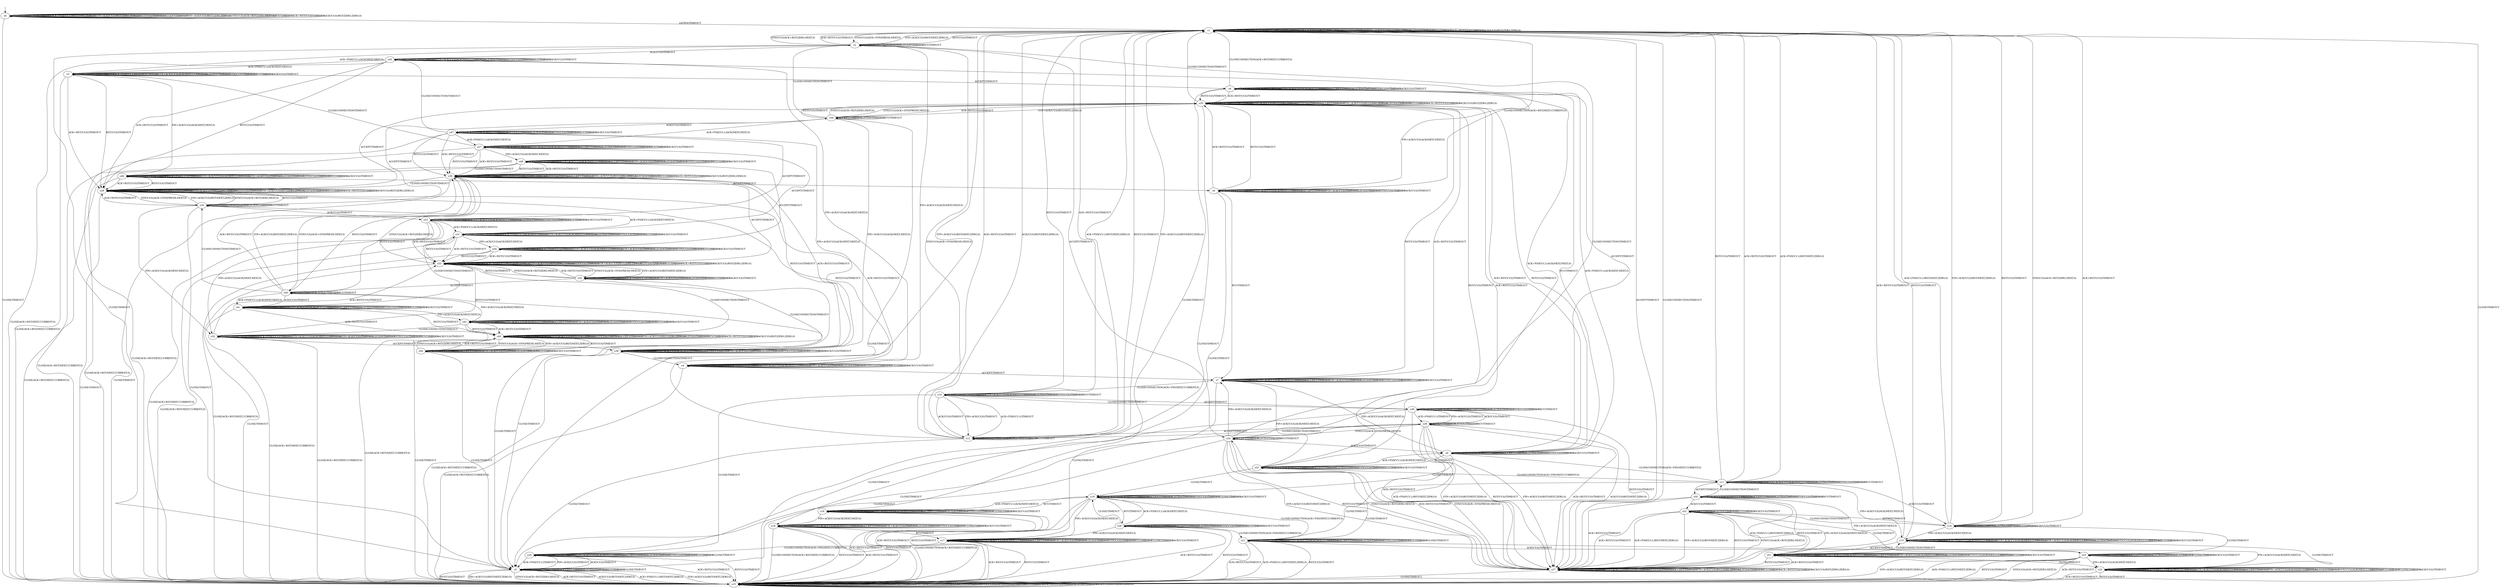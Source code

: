digraph h11 {
s0 [label="s0"];
s1 [label="s1"];
s2 [label="s2"];
s3 [label="s3"];
s4 [label="s4"];
s5 [label="s5"];
s6 [label="s6"];
s7 [label="s7"];
s8 [label="s8"];
s9 [label="s9"];
s10 [label="s10"];
s11 [label="s11"];
s12 [label="s12"];
s13 [label="s13"];
s14 [label="s14"];
s15 [label="s15"];
s16 [label="s16"];
s17 [label="s17"];
s18 [label="s18"];
s19 [label="s19"];
s20 [label="s20"];
s21 [label="s21"];
s22 [label="s22"];
s23 [label="s23"];
s24 [label="s24"];
s25 [label="s25"];
s26 [label="s26"];
s27 [label="s27"];
s28 [label="s28"];
s29 [label="s29"];
s30 [label="s30"];
s31 [label="s31"];
s32 [label="s32"];
s33 [label="s33"];
s34 [label="s34"];
s35 [label="s35"];
s36 [label="s36"];
s37 [label="s37"];
s38 [label="s38"];
s39 [label="s39"];
s40 [label="s40"];
s41 [label="s41"];
s42 [label="s42"];
s43 [label="s43"];
s44 [label="s44"];
s45 [label="s45"];
s46 [label="s46"];
s47 [label="s47"];
s48 [label="s48"];
s49 [label="s49"];
s50 [label="s50"];
s51 [label="s51"];
s52 [label="s52"];
s53 [label="s53"];
s54 [label="s54"];
s0 -> s0 [label="CLOSECONNECTION/TIMEOUT"];
s0 -> s0 [label="ACK+PSH(V,V,1)/RST(ZERO,ZERO,0)"];
s0 -> s0 [label="SYN+ACK(V,V,0)/RST(ZERO,ZERO,0)"];
s0 -> s0 [label="RST(V,V,0)/TIMEOUT"];
s0 -> s0 [label="ACCEPT/TIMEOUT"];
s0 -> s0 [label="FIN+ACK(V,V,0)/RST(ZERO,ZERO,0)"];
s0 -> s1 [label="LISTEN/TIMEOUT"];
s0 -> s0 [label="SYN(V,V,0)/ACK+RST(ZERO,NEXT,0)"];
s0 -> s0 [label="RCV/TIMEOUT"];
s0 -> s0 [label="ACK+RST(V,V,0)/TIMEOUT"];
s0 -> s15 [label="CLOSE/TIMEOUT"];
s0 -> s0 [label="ACK(V,V,0)/RST(ZERO,ZERO,0)"];
s1 -> s1 [label="CLOSECONNECTION/TIMEOUT"];
s1 -> s1 [label="ACK+PSH(V,V,1)/RST(ZERO,ZERO,0)"];
s1 -> s1 [label="SYN+ACK(V,V,0)/RST(ZERO,ZERO,0)"];
s1 -> s1 [label="RST(V,V,0)/TIMEOUT"];
s1 -> s27 [label="ACCEPT/TIMEOUT"];
s1 -> s1 [label="FIN+ACK(V,V,0)/RST(ZERO,ZERO,0)"];
s1 -> s1 [label="LISTEN/TIMEOUT"];
s1 -> s2 [label="SYN(V,V,0)/ACK+SYN(FRESH,NEXT,0)"];
s1 -> s1 [label="RCV/TIMEOUT"];
s1 -> s1 [label="ACK+RST(V,V,0)/TIMEOUT"];
s1 -> s15 [label="CLOSE/TIMEOUT"];
s1 -> s1 [label="ACK(V,V,0)/RST(ZERO,ZERO,0)"];
s2 -> s2 [label="CLOSECONNECTION/TIMEOUT"];
s2 -> s3 [label="ACK+PSH(V,V,1)/ACK(NEXT,NEXT,0)"];
s2 -> s1 [label="SYN+ACK(V,V,0)/RST(NEXT,ZERO,0)"];
s2 -> s1 [label="RST(V,V,0)/TIMEOUT"];
s2 -> s24 [label="ACCEPT/TIMEOUT"];
s2 -> s4 [label="FIN+ACK(V,V,0)/ACK(NEXT,NEXT,0)"];
s2 -> s2 [label="LISTEN/TIMEOUT"];
s2 -> s1 [label="SYN(V,V,0)/ACK+RST(ZERO,NEXT,0)"];
s2 -> s2 [label="RCV/TIMEOUT"];
s2 -> s1 [label="ACK+RST(V,V,0)/TIMEOUT"];
s2 -> s5 [label="CLOSE/TIMEOUT"];
s2 -> s45 [label="ACK(V,V,0)/TIMEOUT"];
s3 -> s3 [label="CLOSECONNECTION/TIMEOUT"];
s3 -> s3 [label="ACK+PSH(V,V,1)/ACK(NEXT,NEXT,0)"];
s3 -> s3 [label="SYN+ACK(V,V,0)/ACK(NEXT,CURRENT,0)"];
s3 -> s29 [label="RST(V,V,0)/TIMEOUT"];
s3 -> s6 [label="ACCEPT/TIMEOUT"];
s3 -> s46 [label="FIN+ACK(V,V,0)/ACK(NEXT,NEXT,0)"];
s3 -> s3 [label="LISTEN/TIMEOUT"];
s3 -> s3 [label="SYN(V,V,0)/TIMEOUT"];
s3 -> s3 [label="RCV/TIMEOUT"];
s3 -> s29 [label="ACK+RST(V,V,0)/TIMEOUT"];
s3 -> s15 [label="CLOSE/ACK+RST(NEXT,CURRENT,0)"];
s3 -> s3 [label="ACK(V,V,0)/TIMEOUT"];
s4 -> s4 [label="CLOSECONNECTION/TIMEOUT"];
s4 -> s4 [label="ACK+PSH(V,V,1)/TIMEOUT"];
s4 -> s4 [label="SYN+ACK(V,V,0)/ACK(NEXT,CURRENT,0)"];
s4 -> s29 [label="RST(V,V,0)/TIMEOUT"];
s4 -> s7 [label="ACCEPT/TIMEOUT"];
s4 -> s4 [label="FIN+ACK(V,V,0)/TIMEOUT"];
s4 -> s4 [label="LISTEN/TIMEOUT"];
s4 -> s4 [label="SYN(V,V,0)/TIMEOUT"];
s4 -> s4 [label="RCV/TIMEOUT"];
s4 -> s29 [label="ACK+RST(V,V,0)/TIMEOUT"];
s4 -> s15 [label="CLOSE/ACK+RST(NEXT,CURRENT,0)"];
s4 -> s4 [label="ACK(V,V,0)/TIMEOUT"];
s5 -> s5 [label="CLOSECONNECTION/TIMEOUT"];
s5 -> s15 [label="ACK+PSH(V,V,1)/RST(NEXT,ZERO,0)"];
s5 -> s15 [label="SYN+ACK(V,V,0)/RST(NEXT,ZERO,0)"];
s5 -> s15 [label="RST(V,V,0)/TIMEOUT"];
s5 -> s5 [label="ACCEPT/TIMEOUT"];
s5 -> s15 [label="FIN+ACK(V,V,0)/RST(NEXT,ZERO,0)"];
s5 -> s5 [label="LISTEN/TIMEOUT"];
s5 -> s15 [label="SYN(V,V,0)/ACK+RST(ZERO,NEXT,0)"];
s5 -> s5 [label="RCV/TIMEOUT"];
s5 -> s15 [label="ACK+RST(V,V,0)/TIMEOUT"];
s5 -> s5 [label="CLOSE/TIMEOUT"];
s5 -> s15 [label="ACK(V,V,0)/RST(NEXT,ZERO,0)"];
s6 -> s1 [label="CLOSECONNECTION/ACK+RST(NEXT,CURRENT,0)"];
s6 -> s6 [label="ACK+PSH(V,V,1)/ACK(NEXT,NEXT,0)"];
s6 -> s6 [label="SYN+ACK(V,V,0)/ACK(NEXT,CURRENT,0)"];
s6 -> s35 [label="RST(V,V,0)/TIMEOUT"];
s6 -> s6 [label="ACCEPT/TIMEOUT"];
s6 -> s8 [label="FIN+ACK(V,V,0)/ACK(NEXT,NEXT,0)"];
s6 -> s6 [label="LISTEN/TIMEOUT"];
s6 -> s6 [label="SYN(V,V,0)/TIMEOUT"];
s6 -> s9 [label="RCV/TIMEOUT"];
s6 -> s35 [label="ACK+RST(V,V,0)/TIMEOUT"];
s6 -> s16 [label="CLOSE/TIMEOUT"];
s6 -> s6 [label="ACK(V,V,0)/TIMEOUT"];
s7 -> s10 [label="CLOSECONNECTION/ACK+FIN(NEXT,CURRENT,0)"];
s7 -> s7 [label="ACK+PSH(V,V,1)/TIMEOUT"];
s7 -> s7 [label="SYN+ACK(V,V,0)/ACK(NEXT,CURRENT,0)"];
s7 -> s35 [label="RST(V,V,0)/TIMEOUT"];
s7 -> s7 [label="ACCEPT/TIMEOUT"];
s7 -> s7 [label="FIN+ACK(V,V,0)/TIMEOUT"];
s7 -> s7 [label="LISTEN/TIMEOUT"];
s7 -> s7 [label="SYN(V,V,0)/TIMEOUT"];
s7 -> s7 [label="RCV/TIMEOUT"];
s7 -> s35 [label="ACK+RST(V,V,0)/TIMEOUT"];
s7 -> s17 [label="CLOSE/TIMEOUT"];
s7 -> s7 [label="ACK(V,V,0)/TIMEOUT"];
s8 -> s1 [label="CLOSECONNECTION/ACK+RST(NEXT,CURRENT,0)"];
s8 -> s8 [label="ACK+PSH(V,V,1)/TIMEOUT"];
s8 -> s8 [label="SYN+ACK(V,V,0)/ACK(NEXT,CURRENT,0)"];
s8 -> s35 [label="RST(V,V,0)/TIMEOUT"];
s8 -> s8 [label="ACCEPT/TIMEOUT"];
s8 -> s8 [label="FIN+ACK(V,V,0)/TIMEOUT"];
s8 -> s8 [label="LISTEN/TIMEOUT"];
s8 -> s8 [label="SYN(V,V,0)/TIMEOUT"];
s8 -> s7 [label="RCV/TIMEOUT"];
s8 -> s35 [label="ACK+RST(V,V,0)/TIMEOUT"];
s8 -> s18 [label="CLOSE/TIMEOUT"];
s8 -> s8 [label="ACK(V,V,0)/TIMEOUT"];
s9 -> s11 [label="CLOSECONNECTION/ACK+FIN(NEXT,CURRENT,0)"];
s9 -> s6 [label="ACK+PSH(V,V,1)/ACK(NEXT,NEXT,0)"];
s9 -> s9 [label="SYN+ACK(V,V,0)/ACK(NEXT,CURRENT,0)"];
s9 -> s35 [label="RST(V,V,0)/TIMEOUT"];
s9 -> s9 [label="ACCEPT/TIMEOUT"];
s9 -> s7 [label="FIN+ACK(V,V,0)/ACK(NEXT,NEXT,0)"];
s9 -> s9 [label="LISTEN/TIMEOUT"];
s9 -> s9 [label="SYN(V,V,0)/TIMEOUT"];
s9 -> s25 [label="RCV/TIMEOUT"];
s9 -> s35 [label="ACK+RST(V,V,0)/TIMEOUT"];
s9 -> s19 [label="CLOSE/TIMEOUT"];
s9 -> s9 [label="ACK(V,V,0)/TIMEOUT"];
s10 -> s10 [label="CLOSECONNECTION/TIMEOUT"];
s10 -> s12 [label="ACK+PSH(V,V,1)/TIMEOUT"];
s10 -> s10 [label="SYN+ACK(V,V,0)/ACK(NEXT,CURRENT,0)"];
s10 -> s1 [label="RST(V,V,0)/TIMEOUT"];
s10 -> s49 [label="ACCEPT/TIMEOUT"];
s10 -> s12 [label="FIN+ACK(V,V,0)/TIMEOUT"];
s10 -> s10 [label="LISTEN/TIMEOUT"];
s10 -> s10 [label="SYN(V,V,0)/TIMEOUT"];
s10 -> s10 [label="RCV/TIMEOUT"];
s10 -> s1 [label="ACK+RST(V,V,0)/TIMEOUT"];
s10 -> s20 [label="CLOSE/TIMEOUT"];
s10 -> s12 [label="ACK(V,V,0)/TIMEOUT"];
s11 -> s11 [label="CLOSECONNECTION/TIMEOUT"];
s11 -> s1 [label="ACK+PSH(V,V,1)/RST(NEXT,ZERO,0)"];
s11 -> s11 [label="SYN+ACK(V,V,0)/ACK(NEXT,CURRENT,0)"];
s11 -> s1 [label="RST(V,V,0)/TIMEOUT"];
s11 -> s50 [label="ACCEPT/TIMEOUT"];
s11 -> s13 [label="FIN+ACK(V,V,0)/ACK(NEXT,NEXT,0)"];
s11 -> s11 [label="LISTEN/TIMEOUT"];
s11 -> s11 [label="SYN(V,V,0)/TIMEOUT"];
s11 -> s11 [label="RCV/TIMEOUT"];
s11 -> s1 [label="ACK+RST(V,V,0)/TIMEOUT"];
s11 -> s21 [label="CLOSE/TIMEOUT"];
s11 -> s14 [label="ACK(V,V,0)/TIMEOUT"];
s12 -> s12 [label="CLOSECONNECTION/TIMEOUT"];
s12 -> s1 [label="ACK+PSH(V,V,1)/RST(NEXT,ZERO,0)"];
s12 -> s1 [label="SYN+ACK(V,V,0)/RST(NEXT,ZERO,0)"];
s12 -> s1 [label="RST(V,V,0)/TIMEOUT"];
s12 -> s28 [label="ACCEPT/TIMEOUT"];
s12 -> s1 [label="FIN+ACK(V,V,0)/RST(NEXT,ZERO,0)"];
s12 -> s12 [label="LISTEN/TIMEOUT"];
s12 -> s2 [label="SYN(V,V,0)/ACK+SYN(FRESH,NEXT,0)"];
s12 -> s12 [label="RCV/TIMEOUT"];
s12 -> s1 [label="ACK+RST(V,V,0)/TIMEOUT"];
s12 -> s5 [label="CLOSE/TIMEOUT"];
s12 -> s1 [label="ACK(V,V,0)/RST(NEXT,ZERO,0)"];
s13 -> s13 [label="CLOSECONNECTION/TIMEOUT"];
s13 -> s13 [label="ACK+PSH(V,V,1)/ACK(NEXT,CURRENT,0)"];
s13 -> s13 [label="SYN+ACK(V,V,0)/ACK(NEXT,CURRENT,0)"];
s13 -> s1 [label="RST(V,V,0)/TIMEOUT"];
s13 -> s51 [label="ACCEPT/TIMEOUT"];
s13 -> s13 [label="FIN+ACK(V,V,0)/ACK(NEXT,CURRENT,0)"];
s13 -> s13 [label="LISTEN/TIMEOUT"];
s13 -> s13 [label="SYN(V,V,0)/ACK(NEXT,CURRENT,0)"];
s13 -> s13 [label="RCV/TIMEOUT"];
s13 -> s1 [label="ACK+RST(V,V,0)/TIMEOUT"];
s13 -> s22 [label="CLOSE/TIMEOUT"];
s13 -> s13 [label="ACK(V,V,0)/TIMEOUT"];
s14 -> s14 [label="CLOSECONNECTION/TIMEOUT"];
s14 -> s1 [label="ACK+PSH(V,V,1)/RST(NEXT,ZERO,0)"];
s14 -> s1 [label="SYN+ACK(V,V,0)/RST(NEXT,ZERO,0)"];
s14 -> s1 [label="RST(V,V,0)/TIMEOUT"];
s14 -> s52 [label="ACCEPT/TIMEOUT"];
s14 -> s13 [label="FIN+ACK(V,V,0)/ACK(NEXT,NEXT,0)"];
s14 -> s14 [label="LISTEN/TIMEOUT"];
s14 -> s1 [label="SYN(V,V,0)/ACK+RST(ZERO,NEXT,0)"];
s14 -> s14 [label="RCV/TIMEOUT"];
s14 -> s1 [label="ACK+RST(V,V,0)/TIMEOUT"];
s14 -> s23 [label="CLOSE/TIMEOUT"];
s14 -> s14 [label="ACK(V,V,0)/TIMEOUT"];
s15 -> s15 [label="CLOSECONNECTION/TIMEOUT"];
s15 -> s15 [label="ACK+PSH(V,V,1)/RST(ZERO,ZERO,0)"];
s15 -> s15 [label="SYN+ACK(V,V,0)/RST(ZERO,ZERO,0)"];
s15 -> s15 [label="RST(V,V,0)/TIMEOUT"];
s15 -> s15 [label="ACCEPT/TIMEOUT"];
s15 -> s15 [label="FIN+ACK(V,V,0)/RST(ZERO,ZERO,0)"];
s15 -> s15 [label="LISTEN/TIMEOUT"];
s15 -> s15 [label="SYN(V,V,0)/ACK+RST(ZERO,NEXT,0)"];
s15 -> s15 [label="RCV/TIMEOUT"];
s15 -> s15 [label="ACK+RST(V,V,0)/TIMEOUT"];
s15 -> s15 [label="CLOSE/TIMEOUT"];
s15 -> s15 [label="ACK(V,V,0)/RST(ZERO,ZERO,0)"];
s16 -> s15 [label="CLOSECONNECTION/ACK+RST(NEXT,CURRENT,0)"];
s16 -> s16 [label="ACK+PSH(V,V,1)/ACK(NEXT,NEXT,0)"];
s16 -> s16 [label="SYN+ACK(V,V,0)/ACK(NEXT,CURRENT,0)"];
s16 -> s15 [label="RST(V,V,0)/TIMEOUT"];
s16 -> s16 [label="ACCEPT/TIMEOUT"];
s16 -> s18 [label="FIN+ACK(V,V,0)/ACK(NEXT,NEXT,0)"];
s16 -> s16 [label="LISTEN/TIMEOUT"];
s16 -> s16 [label="SYN(V,V,0)/TIMEOUT"];
s16 -> s19 [label="RCV/TIMEOUT"];
s16 -> s15 [label="ACK+RST(V,V,0)/TIMEOUT"];
s16 -> s16 [label="CLOSE/TIMEOUT"];
s16 -> s16 [label="ACK(V,V,0)/TIMEOUT"];
s17 -> s20 [label="CLOSECONNECTION/ACK+FIN(NEXT,CURRENT,0)"];
s17 -> s17 [label="ACK+PSH(V,V,1)/TIMEOUT"];
s17 -> s17 [label="SYN+ACK(V,V,0)/ACK(NEXT,CURRENT,0)"];
s17 -> s15 [label="RST(V,V,0)/TIMEOUT"];
s17 -> s17 [label="ACCEPT/TIMEOUT"];
s17 -> s17 [label="FIN+ACK(V,V,0)/TIMEOUT"];
s17 -> s17 [label="LISTEN/TIMEOUT"];
s17 -> s17 [label="SYN(V,V,0)/TIMEOUT"];
s17 -> s17 [label="RCV/TIMEOUT"];
s17 -> s15 [label="ACK+RST(V,V,0)/TIMEOUT"];
s17 -> s17 [label="CLOSE/TIMEOUT"];
s17 -> s17 [label="ACK(V,V,0)/TIMEOUT"];
s18 -> s15 [label="CLOSECONNECTION/ACK+RST(NEXT,CURRENT,0)"];
s18 -> s18 [label="ACK+PSH(V,V,1)/TIMEOUT"];
s18 -> s18 [label="SYN+ACK(V,V,0)/ACK(NEXT,CURRENT,0)"];
s18 -> s15 [label="RST(V,V,0)/TIMEOUT"];
s18 -> s18 [label="ACCEPT/TIMEOUT"];
s18 -> s18 [label="FIN+ACK(V,V,0)/TIMEOUT"];
s18 -> s18 [label="LISTEN/TIMEOUT"];
s18 -> s18 [label="SYN(V,V,0)/TIMEOUT"];
s18 -> s17 [label="RCV/TIMEOUT"];
s18 -> s15 [label="ACK+RST(V,V,0)/TIMEOUT"];
s18 -> s18 [label="CLOSE/TIMEOUT"];
s18 -> s18 [label="ACK(V,V,0)/TIMEOUT"];
s19 -> s21 [label="CLOSECONNECTION/ACK+FIN(NEXT,CURRENT,0)"];
s19 -> s16 [label="ACK+PSH(V,V,1)/ACK(NEXT,NEXT,0)"];
s19 -> s19 [label="SYN+ACK(V,V,0)/ACK(NEXT,CURRENT,0)"];
s19 -> s15 [label="RST(V,V,0)/TIMEOUT"];
s19 -> s19 [label="ACCEPT/TIMEOUT"];
s19 -> s17 [label="FIN+ACK(V,V,0)/ACK(NEXT,NEXT,0)"];
s19 -> s19 [label="LISTEN/TIMEOUT"];
s19 -> s19 [label="SYN(V,V,0)/TIMEOUT"];
s19 -> s26 [label="RCV/TIMEOUT"];
s19 -> s15 [label="ACK+RST(V,V,0)/TIMEOUT"];
s19 -> s19 [label="CLOSE/TIMEOUT"];
s19 -> s19 [label="ACK(V,V,0)/TIMEOUT"];
s20 -> s20 [label="CLOSECONNECTION/TIMEOUT"];
s20 -> s5 [label="ACK+PSH(V,V,1)/TIMEOUT"];
s20 -> s20 [label="SYN+ACK(V,V,0)/ACK(NEXT,CURRENT,0)"];
s20 -> s15 [label="RST(V,V,0)/TIMEOUT"];
s20 -> s20 [label="ACCEPT/TIMEOUT"];
s20 -> s5 [label="FIN+ACK(V,V,0)/TIMEOUT"];
s20 -> s20 [label="LISTEN/TIMEOUT"];
s20 -> s20 [label="SYN(V,V,0)/TIMEOUT"];
s20 -> s20 [label="RCV/TIMEOUT"];
s20 -> s15 [label="ACK+RST(V,V,0)/TIMEOUT"];
s20 -> s20 [label="CLOSE/TIMEOUT"];
s20 -> s5 [label="ACK(V,V,0)/TIMEOUT"];
s21 -> s21 [label="CLOSECONNECTION/TIMEOUT"];
s21 -> s15 [label="ACK+PSH(V,V,1)/RST(NEXT,ZERO,0)"];
s21 -> s21 [label="SYN+ACK(V,V,0)/ACK(NEXT,CURRENT,0)"];
s21 -> s15 [label="RST(V,V,0)/TIMEOUT"];
s21 -> s21 [label="ACCEPT/TIMEOUT"];
s21 -> s22 [label="FIN+ACK(V,V,0)/ACK(NEXT,NEXT,0)"];
s21 -> s21 [label="LISTEN/TIMEOUT"];
s21 -> s21 [label="SYN(V,V,0)/TIMEOUT"];
s21 -> s21 [label="RCV/TIMEOUT"];
s21 -> s15 [label="ACK+RST(V,V,0)/TIMEOUT"];
s21 -> s21 [label="CLOSE/TIMEOUT"];
s21 -> s23 [label="ACK(V,V,0)/TIMEOUT"];
s22 -> s22 [label="CLOSECONNECTION/TIMEOUT"];
s22 -> s22 [label="ACK+PSH(V,V,1)/ACK(NEXT,CURRENT,0)"];
s22 -> s22 [label="SYN+ACK(V,V,0)/ACK(NEXT,CURRENT,0)"];
s22 -> s15 [label="RST(V,V,0)/TIMEOUT"];
s22 -> s22 [label="ACCEPT/TIMEOUT"];
s22 -> s22 [label="FIN+ACK(V,V,0)/ACK(NEXT,CURRENT,0)"];
s22 -> s22 [label="LISTEN/TIMEOUT"];
s22 -> s22 [label="SYN(V,V,0)/ACK(NEXT,CURRENT,0)"];
s22 -> s22 [label="RCV/TIMEOUT"];
s22 -> s15 [label="ACK+RST(V,V,0)/TIMEOUT"];
s22 -> s22 [label="CLOSE/TIMEOUT"];
s22 -> s22 [label="ACK(V,V,0)/TIMEOUT"];
s23 -> s23 [label="CLOSECONNECTION/TIMEOUT"];
s23 -> s15 [label="ACK+PSH(V,V,1)/RST(NEXT,ZERO,0)"];
s23 -> s15 [label="SYN+ACK(V,V,0)/RST(NEXT,ZERO,0)"];
s23 -> s15 [label="RST(V,V,0)/TIMEOUT"];
s23 -> s23 [label="ACCEPT/TIMEOUT"];
s23 -> s22 [label="FIN+ACK(V,V,0)/ACK(NEXT,NEXT,0)"];
s23 -> s23 [label="LISTEN/TIMEOUT"];
s23 -> s15 [label="SYN(V,V,0)/ACK+RST(ZERO,NEXT,0)"];
s23 -> s23 [label="RCV/TIMEOUT"];
s23 -> s15 [label="ACK+RST(V,V,0)/TIMEOUT"];
s23 -> s23 [label="CLOSE/TIMEOUT"];
s23 -> s23 [label="ACK(V,V,0)/TIMEOUT"];
s24 -> s2 [label="CLOSECONNECTION/TIMEOUT"];
s24 -> s6 [label="ACK+PSH(V,V,1)/ACK(NEXT,NEXT,0)"];
s24 -> s27 [label="SYN+ACK(V,V,0)/RST(NEXT,ZERO,0)"];
s24 -> s27 [label="RST(V,V,0)/TIMEOUT"];
s24 -> s24 [label="ACCEPT/TIMEOUT"];
s24 -> s7 [label="FIN+ACK(V,V,0)/ACK(NEXT,NEXT,0)"];
s24 -> s24 [label="LISTEN/TIMEOUT"];
s24 -> s27 [label="SYN(V,V,0)/ACK+RST(ZERO,NEXT,0)"];
s24 -> s24 [label="RCV/TIMEOUT"];
s24 -> s27 [label="ACK+RST(V,V,0)/TIMEOUT"];
s24 -> s5 [label="CLOSE/TIMEOUT"];
s24 -> s9 [label="ACK(V,V,0)/TIMEOUT"];
s25 -> s11 [label="CLOSECONNECTION/ACK+FIN(NEXT,CURRENT,0)"];
s25 -> s9 [label="ACK+PSH(V,V,1)/ACK(NEXT,NEXT,0)"];
s25 -> s25 [label="SYN+ACK(V,V,0)/ACK(NEXT,CURRENT,0)"];
s25 -> s35 [label="RST(V,V,0)/TIMEOUT"];
s25 -> s25 [label="ACCEPT/TIMEOUT"];
s25 -> s7 [label="FIN+ACK(V,V,0)/ACK(NEXT,NEXT,0)"];
s25 -> s25 [label="LISTEN/TIMEOUT"];
s25 -> s25 [label="SYN(V,V,0)/TIMEOUT"];
s25 -> s25 [label="RCV/TIMEOUT"];
s25 -> s35 [label="ACK+RST(V,V,0)/TIMEOUT"];
s25 -> s19 [label="CLOSE/TIMEOUT"];
s25 -> s25 [label="ACK(V,V,0)/TIMEOUT"];
s26 -> s21 [label="CLOSECONNECTION/ACK+FIN(NEXT,CURRENT,0)"];
s26 -> s19 [label="ACK+PSH(V,V,1)/ACK(NEXT,NEXT,0)"];
s26 -> s26 [label="SYN+ACK(V,V,0)/ACK(NEXT,CURRENT,0)"];
s26 -> s15 [label="RST(V,V,0)/TIMEOUT"];
s26 -> s26 [label="ACCEPT/TIMEOUT"];
s26 -> s17 [label="FIN+ACK(V,V,0)/ACK(NEXT,NEXT,0)"];
s26 -> s26 [label="LISTEN/TIMEOUT"];
s26 -> s26 [label="SYN(V,V,0)/TIMEOUT"];
s26 -> s26 [label="RCV/TIMEOUT"];
s26 -> s15 [label="ACK+RST(V,V,0)/TIMEOUT"];
s26 -> s19 [label="CLOSE/TIMEOUT"];
s26 -> s26 [label="ACK(V,V,0)/TIMEOUT"];
s27 -> s1 [label="CLOSECONNECTION/TIMEOUT"];
s27 -> s27 [label="ACK+PSH(V,V,1)/RST(ZERO,ZERO,0)"];
s27 -> s27 [label="SYN+ACK(V,V,0)/RST(ZERO,ZERO,0)"];
s27 -> s27 [label="RST(V,V,0)/TIMEOUT"];
s27 -> s27 [label="ACCEPT/TIMEOUT"];
s27 -> s27 [label="FIN+ACK(V,V,0)/RST(ZERO,ZERO,0)"];
s27 -> s27 [label="LISTEN/TIMEOUT"];
s27 -> s24 [label="SYN(V,V,0)/ACK+SYN(FRESH,NEXT,0)"];
s27 -> s27 [label="RCV/TIMEOUT"];
s27 -> s27 [label="ACK+RST(V,V,0)/TIMEOUT"];
s27 -> s15 [label="CLOSE/TIMEOUT"];
s27 -> s27 [label="ACK(V,V,0)/RST(ZERO,ZERO,0)"];
s28 -> s12 [label="CLOSECONNECTION/TIMEOUT"];
s28 -> s27 [label="ACK+PSH(V,V,1)/RST(NEXT,ZERO,0)"];
s28 -> s27 [label="SYN+ACK(V,V,0)/RST(NEXT,ZERO,0)"];
s28 -> s27 [label="RST(V,V,0)/TIMEOUT"];
s28 -> s28 [label="ACCEPT/TIMEOUT"];
s28 -> s27 [label="FIN+ACK(V,V,0)/RST(NEXT,ZERO,0)"];
s28 -> s28 [label="LISTEN/TIMEOUT"];
s28 -> s24 [label="SYN(V,V,0)/ACK+SYN(FRESH,NEXT,0)"];
s28 -> s28 [label="RCV/TIMEOUT"];
s28 -> s27 [label="ACK+RST(V,V,0)/TIMEOUT"];
s28 -> s5 [label="CLOSE/TIMEOUT"];
s28 -> s27 [label="ACK(V,V,0)/RST(NEXT,ZERO,0)"];
s29 -> s29 [label="CLOSECONNECTION/TIMEOUT"];
s29 -> s29 [label="ACK+PSH(V,V,1)/RST(ZERO,ZERO,0)"];
s29 -> s29 [label="SYN+ACK(V,V,0)/RST(ZERO,ZERO,0)"];
s29 -> s29 [label="RST(V,V,0)/TIMEOUT"];
s29 -> s35 [label="ACCEPT/TIMEOUT"];
s29 -> s29 [label="FIN+ACK(V,V,0)/RST(ZERO,ZERO,0)"];
s29 -> s29 [label="LISTEN/TIMEOUT"];
s29 -> s30 [label="SYN(V,V,0)/ACK+SYN(FRESH,NEXT,0)"];
s29 -> s29 [label="RCV/TIMEOUT"];
s29 -> s29 [label="ACK+RST(V,V,0)/TIMEOUT"];
s29 -> s15 [label="CLOSE/TIMEOUT"];
s29 -> s29 [label="ACK(V,V,0)/RST(ZERO,ZERO,0)"];
s30 -> s30 [label="CLOSECONNECTION/TIMEOUT"];
s30 -> s31 [label="ACK+PSH(V,V,1)/ACK(NEXT,NEXT,0)"];
s30 -> s29 [label="SYN+ACK(V,V,0)/RST(NEXT,ZERO,0)"];
s30 -> s29 [label="RST(V,V,0)/TIMEOUT"];
s30 -> s36 [label="ACCEPT/TIMEOUT"];
s30 -> s32 [label="FIN+ACK(V,V,0)/ACK(NEXT,NEXT,0)"];
s30 -> s30 [label="LISTEN/TIMEOUT"];
s30 -> s29 [label="SYN(V,V,0)/ACK+RST(ZERO,NEXT,0)"];
s30 -> s30 [label="RCV/TIMEOUT"];
s30 -> s29 [label="ACK+RST(V,V,0)/TIMEOUT"];
s30 -> s5 [label="CLOSE/TIMEOUT"];
s30 -> s53 [label="ACK(V,V,0)/TIMEOUT"];
s31 -> s31 [label="CLOSECONNECTION/TIMEOUT"];
s31 -> s31 [label="ACK+PSH(V,V,1)/ACK(NEXT,NEXT,0)"];
s31 -> s31 [label="SYN+ACK(V,V,0)/ACK(NEXT,CURRENT,0)"];
s31 -> s33 [label="RST(V,V,0)/TIMEOUT"];
s31 -> s37 [label="ACCEPT/TIMEOUT"];
s31 -> s54 [label="FIN+ACK(V,V,0)/ACK(NEXT,NEXT,0)"];
s31 -> s31 [label="LISTEN/TIMEOUT"];
s31 -> s31 [label="SYN(V,V,0)/TIMEOUT"];
s31 -> s31 [label="RCV/TIMEOUT"];
s31 -> s33 [label="ACK+RST(V,V,0)/TIMEOUT"];
s31 -> s15 [label="CLOSE/ACK+RST(NEXT,CURRENT,0)"];
s31 -> s31 [label="ACK(V,V,0)/TIMEOUT"];
s32 -> s32 [label="CLOSECONNECTION/TIMEOUT"];
s32 -> s32 [label="ACK+PSH(V,V,1)/TIMEOUT"];
s32 -> s32 [label="SYN+ACK(V,V,0)/ACK(NEXT,CURRENT,0)"];
s32 -> s33 [label="RST(V,V,0)/TIMEOUT"];
s32 -> s38 [label="ACCEPT/TIMEOUT"];
s32 -> s32 [label="FIN+ACK(V,V,0)/TIMEOUT"];
s32 -> s32 [label="LISTEN/TIMEOUT"];
s32 -> s32 [label="SYN(V,V,0)/TIMEOUT"];
s32 -> s32 [label="RCV/TIMEOUT"];
s32 -> s33 [label="ACK+RST(V,V,0)/TIMEOUT"];
s32 -> s15 [label="CLOSE/ACK+RST(NEXT,CURRENT,0)"];
s32 -> s32 [label="ACK(V,V,0)/TIMEOUT"];
s33 -> s33 [label="CLOSECONNECTION/TIMEOUT"];
s33 -> s33 [label="ACK+PSH(V,V,1)/RST(ZERO,ZERO,0)"];
s33 -> s33 [label="SYN+ACK(V,V,0)/RST(ZERO,ZERO,0)"];
s33 -> s33 [label="RST(V,V,0)/TIMEOUT"];
s33 -> s39 [label="ACCEPT/TIMEOUT"];
s33 -> s33 [label="FIN+ACK(V,V,0)/RST(ZERO,ZERO,0)"];
s33 -> s33 [label="LISTEN/TIMEOUT"];
s33 -> s34 [label="SYN(V,V,0)/ACK+SYN(FRESH,NEXT,0)"];
s33 -> s33 [label="RCV/TIMEOUT"];
s33 -> s33 [label="ACK+RST(V,V,0)/TIMEOUT"];
s33 -> s15 [label="CLOSE/TIMEOUT"];
s33 -> s33 [label="ACK(V,V,0)/RST(ZERO,ZERO,0)"];
s34 -> s34 [label="CLOSECONNECTION/TIMEOUT"];
s34 -> s34 [label="ACK+PSH(V,V,1)/TIMEOUT"];
s34 -> s33 [label="SYN+ACK(V,V,0)/RST(NEXT,ZERO,0)"];
s34 -> s33 [label="RST(V,V,0)/TIMEOUT"];
s34 -> s40 [label="ACCEPT/TIMEOUT"];
s34 -> s34 [label="FIN+ACK(V,V,0)/TIMEOUT"];
s34 -> s34 [label="LISTEN/TIMEOUT"];
s34 -> s33 [label="SYN(V,V,0)/ACK+RST(ZERO,NEXT,0)"];
s34 -> s34 [label="RCV/TIMEOUT"];
s34 -> s33 [label="ACK+RST(V,V,0)/TIMEOUT"];
s34 -> s5 [label="CLOSE/TIMEOUT"];
s34 -> s34 [label="ACK(V,V,0)/TIMEOUT"];
s35 -> s1 [label="CLOSECONNECTION/TIMEOUT"];
s35 -> s35 [label="ACK+PSH(V,V,1)/RST(ZERO,ZERO,0)"];
s35 -> s35 [label="SYN+ACK(V,V,0)/RST(ZERO,ZERO,0)"];
s35 -> s35 [label="RST(V,V,0)/TIMEOUT"];
s35 -> s35 [label="ACCEPT/TIMEOUT"];
s35 -> s35 [label="FIN+ACK(V,V,0)/RST(ZERO,ZERO,0)"];
s35 -> s35 [label="LISTEN/TIMEOUT"];
s35 -> s36 [label="SYN(V,V,0)/ACK+SYN(FRESH,NEXT,0)"];
s35 -> s35 [label="RCV/TIMEOUT"];
s35 -> s35 [label="ACK+RST(V,V,0)/TIMEOUT"];
s35 -> s15 [label="CLOSE/TIMEOUT"];
s35 -> s35 [label="ACK(V,V,0)/RST(ZERO,ZERO,0)"];
s36 -> s2 [label="CLOSECONNECTION/TIMEOUT"];
s36 -> s37 [label="ACK+PSH(V,V,1)/ACK(NEXT,NEXT,0)"];
s36 -> s35 [label="SYN+ACK(V,V,0)/RST(NEXT,ZERO,0)"];
s36 -> s35 [label="RST(V,V,0)/TIMEOUT"];
s36 -> s36 [label="ACCEPT/TIMEOUT"];
s36 -> s38 [label="FIN+ACK(V,V,0)/ACK(NEXT,NEXT,0)"];
s36 -> s36 [label="LISTEN/TIMEOUT"];
s36 -> s35 [label="SYN(V,V,0)/ACK+RST(ZERO,NEXT,0)"];
s36 -> s36 [label="RCV/TIMEOUT"];
s36 -> s35 [label="ACK+RST(V,V,0)/TIMEOUT"];
s36 -> s5 [label="CLOSE/TIMEOUT"];
s36 -> s47 [label="ACK(V,V,0)/TIMEOUT"];
s37 -> s3 [label="CLOSECONNECTION/TIMEOUT"];
s37 -> s37 [label="ACK+PSH(V,V,1)/ACK(NEXT,NEXT,0)"];
s37 -> s37 [label="SYN+ACK(V,V,0)/ACK(NEXT,CURRENT,0)"];
s37 -> s39 [label="RST(V,V,0)/TIMEOUT"];
s37 -> s37 [label="ACCEPT/TIMEOUT"];
s37 -> s48 [label="FIN+ACK(V,V,0)/ACK(NEXT,NEXT,0)"];
s37 -> s37 [label="LISTEN/TIMEOUT"];
s37 -> s37 [label="SYN(V,V,0)/TIMEOUT"];
s37 -> s37 [label="RCV/TIMEOUT"];
s37 -> s39 [label="ACK+RST(V,V,0)/TIMEOUT"];
s37 -> s15 [label="CLOSE/ACK+RST(NEXT,CURRENT,0)"];
s37 -> s37 [label="ACK(V,V,0)/TIMEOUT"];
s38 -> s4 [label="CLOSECONNECTION/TIMEOUT"];
s38 -> s38 [label="ACK+PSH(V,V,1)/TIMEOUT"];
s38 -> s38 [label="SYN+ACK(V,V,0)/ACK(NEXT,CURRENT,0)"];
s38 -> s39 [label="RST(V,V,0)/TIMEOUT"];
s38 -> s38 [label="ACCEPT/TIMEOUT"];
s38 -> s38 [label="FIN+ACK(V,V,0)/TIMEOUT"];
s38 -> s38 [label="LISTEN/TIMEOUT"];
s38 -> s38 [label="SYN(V,V,0)/TIMEOUT"];
s38 -> s38 [label="RCV/TIMEOUT"];
s38 -> s39 [label="ACK+RST(V,V,0)/TIMEOUT"];
s38 -> s15 [label="CLOSE/ACK+RST(NEXT,CURRENT,0)"];
s38 -> s38 [label="ACK(V,V,0)/TIMEOUT"];
s39 -> s29 [label="CLOSECONNECTION/TIMEOUT"];
s39 -> s39 [label="ACK+PSH(V,V,1)/RST(ZERO,ZERO,0)"];
s39 -> s39 [label="SYN+ACK(V,V,0)/RST(ZERO,ZERO,0)"];
s39 -> s39 [label="RST(V,V,0)/TIMEOUT"];
s39 -> s39 [label="ACCEPT/TIMEOUT"];
s39 -> s39 [label="FIN+ACK(V,V,0)/RST(ZERO,ZERO,0)"];
s39 -> s39 [label="LISTEN/TIMEOUT"];
s39 -> s40 [label="SYN(V,V,0)/ACK+SYN(FRESH,NEXT,0)"];
s39 -> s39 [label="RCV/TIMEOUT"];
s39 -> s39 [label="ACK+RST(V,V,0)/TIMEOUT"];
s39 -> s15 [label="CLOSE/TIMEOUT"];
s39 -> s39 [label="ACK(V,V,0)/RST(ZERO,ZERO,0)"];
s40 -> s30 [label="CLOSECONNECTION/TIMEOUT"];
s40 -> s41 [label="ACK+PSH(V,V,1)/ACK(NEXT,NEXT,0)"];
s40 -> s39 [label="SYN+ACK(V,V,0)/RST(NEXT,ZERO,0)"];
s40 -> s39 [label="RST(V,V,0)/TIMEOUT"];
s40 -> s40 [label="ACCEPT/TIMEOUT"];
s40 -> s42 [label="FIN+ACK(V,V,0)/ACK(NEXT,NEXT,0)"];
s40 -> s40 [label="LISTEN/TIMEOUT"];
s40 -> s39 [label="SYN(V,V,0)/ACK+RST(ZERO,NEXT,0)"];
s40 -> s40 [label="RCV/TIMEOUT"];
s40 -> s39 [label="ACK+RST(V,V,0)/TIMEOUT"];
s40 -> s5 [label="CLOSE/TIMEOUT"];
s40 -> s41 [label="ACK(V,V,0)/TIMEOUT"];
s41 -> s31 [label="CLOSECONNECTION/TIMEOUT"];
s41 -> s41 [label="ACK+PSH(V,V,1)/ACK(NEXT,NEXT,0)"];
s41 -> s41 [label="SYN+ACK(V,V,0)/ACK(NEXT,CURRENT,0)"];
s41 -> s43 [label="RST(V,V,0)/TIMEOUT"];
s41 -> s41 [label="ACCEPT/TIMEOUT"];
s41 -> s42 [label="FIN+ACK(V,V,0)/ACK(NEXT,NEXT,0)"];
s41 -> s41 [label="LISTEN/TIMEOUT"];
s41 -> s41 [label="SYN(V,V,0)/TIMEOUT"];
s41 -> s41 [label="RCV/TIMEOUT"];
s41 -> s43 [label="ACK+RST(V,V,0)/TIMEOUT"];
s41 -> s15 [label="CLOSE/ACK+RST(NEXT,CURRENT,0)"];
s41 -> s41 [label="ACK(V,V,0)/TIMEOUT"];
s42 -> s32 [label="CLOSECONNECTION/TIMEOUT"];
s42 -> s42 [label="ACK+PSH(V,V,1)/TIMEOUT"];
s42 -> s42 [label="SYN+ACK(V,V,0)/ACK(NEXT,CURRENT,0)"];
s42 -> s43 [label="RST(V,V,0)/TIMEOUT"];
s42 -> s42 [label="ACCEPT/TIMEOUT"];
s42 -> s42 [label="FIN+ACK(V,V,0)/TIMEOUT"];
s42 -> s42 [label="LISTEN/TIMEOUT"];
s42 -> s42 [label="SYN(V,V,0)/TIMEOUT"];
s42 -> s42 [label="RCV/TIMEOUT"];
s42 -> s43 [label="ACK+RST(V,V,0)/TIMEOUT"];
s42 -> s15 [label="CLOSE/ACK+RST(NEXT,CURRENT,0)"];
s42 -> s42 [label="ACK(V,V,0)/TIMEOUT"];
s43 -> s33 [label="CLOSECONNECTION/TIMEOUT"];
s43 -> s43 [label="ACK+PSH(V,V,1)/RST(ZERO,ZERO,0)"];
s43 -> s43 [label="SYN+ACK(V,V,0)/RST(ZERO,ZERO,0)"];
s43 -> s43 [label="RST(V,V,0)/TIMEOUT"];
s43 -> s43 [label="ACCEPT/TIMEOUT"];
s43 -> s43 [label="FIN+ACK(V,V,0)/RST(ZERO,ZERO,0)"];
s43 -> s43 [label="LISTEN/TIMEOUT"];
s43 -> s44 [label="SYN(V,V,0)/ACK+SYN(FRESH,NEXT,0)"];
s43 -> s43 [label="RCV/TIMEOUT"];
s43 -> s43 [label="ACK+RST(V,V,0)/TIMEOUT"];
s43 -> s15 [label="CLOSE/TIMEOUT"];
s43 -> s43 [label="ACK(V,V,0)/RST(ZERO,ZERO,0)"];
s44 -> s34 [label="CLOSECONNECTION/TIMEOUT"];
s44 -> s44 [label="ACK+PSH(V,V,1)/TIMEOUT"];
s44 -> s43 [label="SYN+ACK(V,V,0)/RST(NEXT,ZERO,0)"];
s44 -> s43 [label="RST(V,V,0)/TIMEOUT"];
s44 -> s44 [label="ACCEPT/TIMEOUT"];
s44 -> s44 [label="FIN+ACK(V,V,0)/TIMEOUT"];
s44 -> s44 [label="LISTEN/TIMEOUT"];
s44 -> s43 [label="SYN(V,V,0)/ACK+RST(ZERO,NEXT,0)"];
s44 -> s44 [label="RCV/TIMEOUT"];
s44 -> s43 [label="ACK+RST(V,V,0)/TIMEOUT"];
s44 -> s5 [label="CLOSE/TIMEOUT"];
s44 -> s44 [label="ACK(V,V,0)/TIMEOUT"];
s45 -> s45 [label="CLOSECONNECTION/TIMEOUT"];
s45 -> s3 [label="ACK+PSH(V,V,1)/ACK(NEXT,NEXT,0)"];
s45 -> s45 [label="SYN+ACK(V,V,0)/ACK(NEXT,CURRENT,0)"];
s45 -> s29 [label="RST(V,V,0)/TIMEOUT"];
s45 -> s9 [label="ACCEPT/TIMEOUT"];
s45 -> s4 [label="FIN+ACK(V,V,0)/ACK(NEXT,NEXT,0)"];
s45 -> s45 [label="LISTEN/TIMEOUT"];
s45 -> s45 [label="SYN(V,V,0)/TIMEOUT"];
s45 -> s45 [label="RCV/TIMEOUT"];
s45 -> s29 [label="ACK+RST(V,V,0)/TIMEOUT"];
s45 -> s15 [label="CLOSE/ACK+RST(NEXT,CURRENT,0)"];
s45 -> s45 [label="ACK(V,V,0)/TIMEOUT"];
s46 -> s46 [label="CLOSECONNECTION/TIMEOUT"];
s46 -> s46 [label="ACK+PSH(V,V,1)/TIMEOUT"];
s46 -> s46 [label="SYN+ACK(V,V,0)/ACK(NEXT,CURRENT,0)"];
s46 -> s29 [label="RST(V,V,0)/TIMEOUT"];
s46 -> s8 [label="ACCEPT/TIMEOUT"];
s46 -> s46 [label="FIN+ACK(V,V,0)/TIMEOUT"];
s46 -> s46 [label="LISTEN/TIMEOUT"];
s46 -> s46 [label="SYN(V,V,0)/TIMEOUT"];
s46 -> s46 [label="RCV/TIMEOUT"];
s46 -> s29 [label="ACK+RST(V,V,0)/TIMEOUT"];
s46 -> s15 [label="CLOSE/ACK+RST(NEXT,CURRENT,0)"];
s46 -> s46 [label="ACK(V,V,0)/TIMEOUT"];
s47 -> s45 [label="CLOSECONNECTION/TIMEOUT"];
s47 -> s37 [label="ACK+PSH(V,V,1)/ACK(NEXT,NEXT,0)"];
s47 -> s47 [label="SYN+ACK(V,V,0)/ACK(NEXT,CURRENT,0)"];
s47 -> s39 [label="RST(V,V,0)/TIMEOUT"];
s47 -> s47 [label="ACCEPT/TIMEOUT"];
s47 -> s38 [label="FIN+ACK(V,V,0)/ACK(NEXT,NEXT,0)"];
s47 -> s47 [label="LISTEN/TIMEOUT"];
s47 -> s47 [label="SYN(V,V,0)/TIMEOUT"];
s47 -> s47 [label="RCV/TIMEOUT"];
s47 -> s39 [label="ACK+RST(V,V,0)/TIMEOUT"];
s47 -> s15 [label="CLOSE/ACK+RST(NEXT,CURRENT,0)"];
s47 -> s47 [label="ACK(V,V,0)/TIMEOUT"];
s48 -> s46 [label="CLOSECONNECTION/TIMEOUT"];
s48 -> s48 [label="ACK+PSH(V,V,1)/TIMEOUT"];
s48 -> s48 [label="SYN+ACK(V,V,0)/ACK(NEXT,CURRENT,0)"];
s48 -> s39 [label="RST(V,V,0)/TIMEOUT"];
s48 -> s48 [label="ACCEPT/TIMEOUT"];
s48 -> s48 [label="FIN+ACK(V,V,0)/TIMEOUT"];
s48 -> s48 [label="LISTEN/TIMEOUT"];
s48 -> s48 [label="SYN(V,V,0)/TIMEOUT"];
s48 -> s48 [label="RCV/TIMEOUT"];
s48 -> s39 [label="ACK+RST(V,V,0)/TIMEOUT"];
s48 -> s15 [label="CLOSE/ACK+RST(NEXT,CURRENT,0)"];
s48 -> s48 [label="ACK(V,V,0)/TIMEOUT"];
s49 -> s10 [label="CLOSECONNECTION/TIMEOUT"];
s49 -> s28 [label="ACK+PSH(V,V,1)/TIMEOUT"];
s49 -> s49 [label="SYN+ACK(V,V,0)/ACK(NEXT,CURRENT,0)"];
s49 -> s27 [label="RST(V,V,0)/TIMEOUT"];
s49 -> s49 [label="ACCEPT/TIMEOUT"];
s49 -> s28 [label="FIN+ACK(V,V,0)/TIMEOUT"];
s49 -> s49 [label="LISTEN/TIMEOUT"];
s49 -> s49 [label="SYN(V,V,0)/TIMEOUT"];
s49 -> s49 [label="RCV/TIMEOUT"];
s49 -> s27 [label="ACK+RST(V,V,0)/TIMEOUT"];
s49 -> s20 [label="CLOSE/TIMEOUT"];
s49 -> s28 [label="ACK(V,V,0)/TIMEOUT"];
s50 -> s11 [label="CLOSECONNECTION/TIMEOUT"];
s50 -> s27 [label="ACK+PSH(V,V,1)/RST(NEXT,ZERO,0)"];
s50 -> s50 [label="SYN+ACK(V,V,0)/ACK(NEXT,CURRENT,0)"];
s50 -> s27 [label="RST(V,V,0)/TIMEOUT"];
s50 -> s50 [label="ACCEPT/TIMEOUT"];
s50 -> s51 [label="FIN+ACK(V,V,0)/ACK(NEXT,NEXT,0)"];
s50 -> s50 [label="LISTEN/TIMEOUT"];
s50 -> s50 [label="SYN(V,V,0)/TIMEOUT"];
s50 -> s50 [label="RCV/TIMEOUT"];
s50 -> s27 [label="ACK+RST(V,V,0)/TIMEOUT"];
s50 -> s21 [label="CLOSE/TIMEOUT"];
s50 -> s52 [label="ACK(V,V,0)/TIMEOUT"];
s51 -> s13 [label="CLOSECONNECTION/TIMEOUT"];
s51 -> s51 [label="ACK+PSH(V,V,1)/ACK(NEXT,CURRENT,0)"];
s51 -> s51 [label="SYN+ACK(V,V,0)/ACK(NEXT,CURRENT,0)"];
s51 -> s27 [label="RST(V,V,0)/TIMEOUT"];
s51 -> s51 [label="ACCEPT/TIMEOUT"];
s51 -> s51 [label="FIN+ACK(V,V,0)/ACK(NEXT,CURRENT,0)"];
s51 -> s51 [label="LISTEN/TIMEOUT"];
s51 -> s51 [label="SYN(V,V,0)/ACK(NEXT,CURRENT,0)"];
s51 -> s51 [label="RCV/TIMEOUT"];
s51 -> s27 [label="ACK+RST(V,V,0)/TIMEOUT"];
s51 -> s22 [label="CLOSE/TIMEOUT"];
s51 -> s51 [label="ACK(V,V,0)/TIMEOUT"];
s52 -> s14 [label="CLOSECONNECTION/TIMEOUT"];
s52 -> s27 [label="ACK+PSH(V,V,1)/RST(NEXT,ZERO,0)"];
s52 -> s27 [label="SYN+ACK(V,V,0)/RST(NEXT,ZERO,0)"];
s52 -> s27 [label="RST(V,V,0)/TIMEOUT"];
s52 -> s52 [label="ACCEPT/TIMEOUT"];
s52 -> s51 [label="FIN+ACK(V,V,0)/ACK(NEXT,NEXT,0)"];
s52 -> s52 [label="LISTEN/TIMEOUT"];
s52 -> s27 [label="SYN(V,V,0)/ACK+RST(ZERO,NEXT,0)"];
s52 -> s52 [label="RCV/TIMEOUT"];
s52 -> s27 [label="ACK+RST(V,V,0)/TIMEOUT"];
s52 -> s23 [label="CLOSE/TIMEOUT"];
s52 -> s52 [label="ACK(V,V,0)/TIMEOUT"];
s53 -> s53 [label="CLOSECONNECTION/TIMEOUT"];
s53 -> s31 [label="ACK+PSH(V,V,1)/ACK(NEXT,NEXT,0)"];
s53 -> s53 [label="SYN+ACK(V,V,0)/ACK(NEXT,CURRENT,0)"];
s53 -> s33 [label="RST(V,V,0)/TIMEOUT"];
s53 -> s47 [label="ACCEPT/TIMEOUT"];
s53 -> s32 [label="FIN+ACK(V,V,0)/ACK(NEXT,NEXT,0)"];
s53 -> s53 [label="LISTEN/TIMEOUT"];
s53 -> s53 [label="SYN(V,V,0)/TIMEOUT"];
s53 -> s53 [label="RCV/TIMEOUT"];
s53 -> s33 [label="ACK+RST(V,V,0)/TIMEOUT"];
s53 -> s15 [label="CLOSE/ACK+RST(NEXT,CURRENT,0)"];
s53 -> s53 [label="ACK(V,V,0)/TIMEOUT"];
s54 -> s54 [label="CLOSECONNECTION/TIMEOUT"];
s54 -> s54 [label="ACK+PSH(V,V,1)/TIMEOUT"];
s54 -> s54 [label="SYN+ACK(V,V,0)/ACK(NEXT,CURRENT,0)"];
s54 -> s33 [label="RST(V,V,0)/TIMEOUT"];
s54 -> s48 [label="ACCEPT/TIMEOUT"];
s54 -> s54 [label="FIN+ACK(V,V,0)/TIMEOUT"];
s54 -> s54 [label="LISTEN/TIMEOUT"];
s54 -> s54 [label="SYN(V,V,0)/TIMEOUT"];
s54 -> s54 [label="RCV/TIMEOUT"];
s54 -> s33 [label="ACK+RST(V,V,0)/TIMEOUT"];
s54 -> s15 [label="CLOSE/ACK+RST(NEXT,CURRENT,0)"];
s54 -> s54 [label="ACK(V,V,0)/TIMEOUT"];
__start0 [shape=none, label=""];
__start0 -> s0 [label=""];
}
